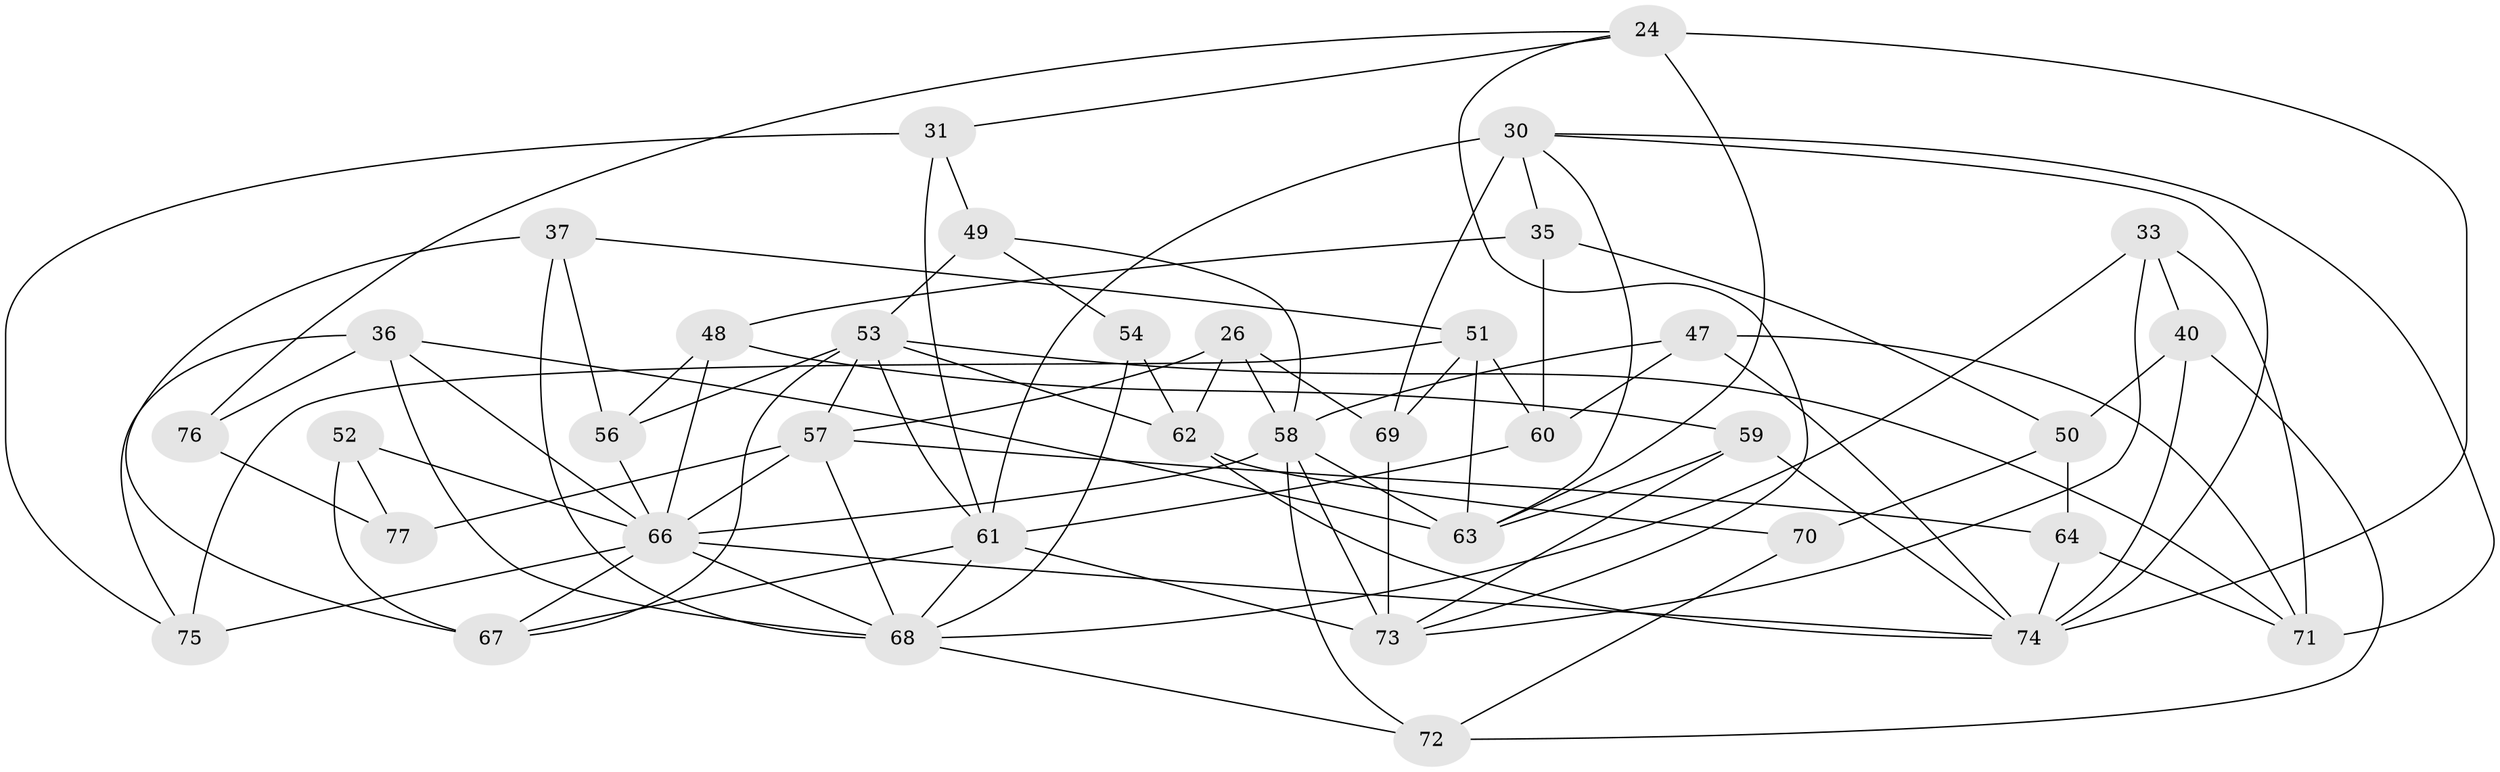 // original degree distribution, {4: 1.0}
// Generated by graph-tools (version 1.1) at 2025/57/03/09/25 04:57:35]
// undirected, 38 vertices, 92 edges
graph export_dot {
graph [start="1"]
  node [color=gray90,style=filled];
  24 [super="+18"];
  26;
  30 [super="+16"];
  31;
  33;
  35;
  36 [super="+10"];
  37;
  40;
  47 [super="+39"];
  48;
  49 [super="+7"];
  50;
  51 [super="+44"];
  52;
  53 [super="+32"];
  54;
  56;
  57 [super="+41+28"];
  58 [super="+2+9+38"];
  59;
  60;
  61 [super="+34+29"];
  62 [super="+45"];
  63 [super="+42"];
  64;
  66 [super="+17+43"];
  67 [super="+20"];
  68 [super="+11"];
  69 [super="+65"];
  70;
  71 [super="+23"];
  72;
  73 [super="+22+55"];
  74 [super="+14+46"];
  75;
  76;
  77;
  24 -- 76;
  24 -- 73 [weight=2];
  24 -- 74 [weight=3];
  24 -- 63;
  24 -- 31;
  26 -- 57;
  26 -- 62;
  26 -- 58;
  26 -- 69;
  30 -- 61 [weight=2];
  30 -- 35;
  30 -- 69 [weight=2];
  30 -- 71;
  30 -- 63;
  30 -- 74;
  31 -- 75;
  31 -- 49;
  31 -- 61;
  33 -- 40;
  33 -- 68;
  33 -- 73;
  33 -- 71;
  35 -- 50;
  35 -- 60;
  35 -- 48;
  36 -- 76 [weight=2];
  36 -- 63;
  36 -- 75;
  36 -- 68;
  36 -- 66;
  37 -- 68;
  37 -- 56;
  37 -- 67;
  37 -- 51;
  40 -- 50;
  40 -- 72;
  40 -- 74;
  47 -- 58;
  47 -- 74 [weight=2];
  47 -- 60;
  47 -- 71 [weight=2];
  48 -- 56;
  48 -- 59;
  48 -- 66;
  49 -- 54 [weight=2];
  49 -- 53 [weight=2];
  49 -- 58;
  50 -- 64;
  50 -- 70;
  51 -- 63 [weight=2];
  51 -- 60;
  51 -- 75;
  51 -- 69;
  52 -- 67 [weight=2];
  52 -- 77;
  52 -- 66;
  53 -- 67;
  53 -- 71;
  53 -- 56;
  53 -- 57 [weight=2];
  53 -- 61 [weight=2];
  53 -- 62;
  54 -- 62;
  54 -- 68;
  56 -- 66;
  57 -- 77 [weight=2];
  57 -- 66;
  57 -- 64;
  57 -- 68;
  58 -- 72;
  58 -- 63 [weight=2];
  58 -- 66 [weight=2];
  58 -- 73 [weight=2];
  59 -- 63;
  59 -- 73;
  59 -- 74;
  60 -- 61;
  61 -- 68;
  61 -- 67;
  61 -- 73 [weight=2];
  62 -- 70 [weight=2];
  62 -- 74;
  64 -- 74;
  64 -- 71;
  66 -- 67;
  66 -- 74 [weight=2];
  66 -- 68;
  66 -- 75;
  68 -- 72;
  69 -- 73 [weight=2];
  70 -- 72;
  76 -- 77;
}
